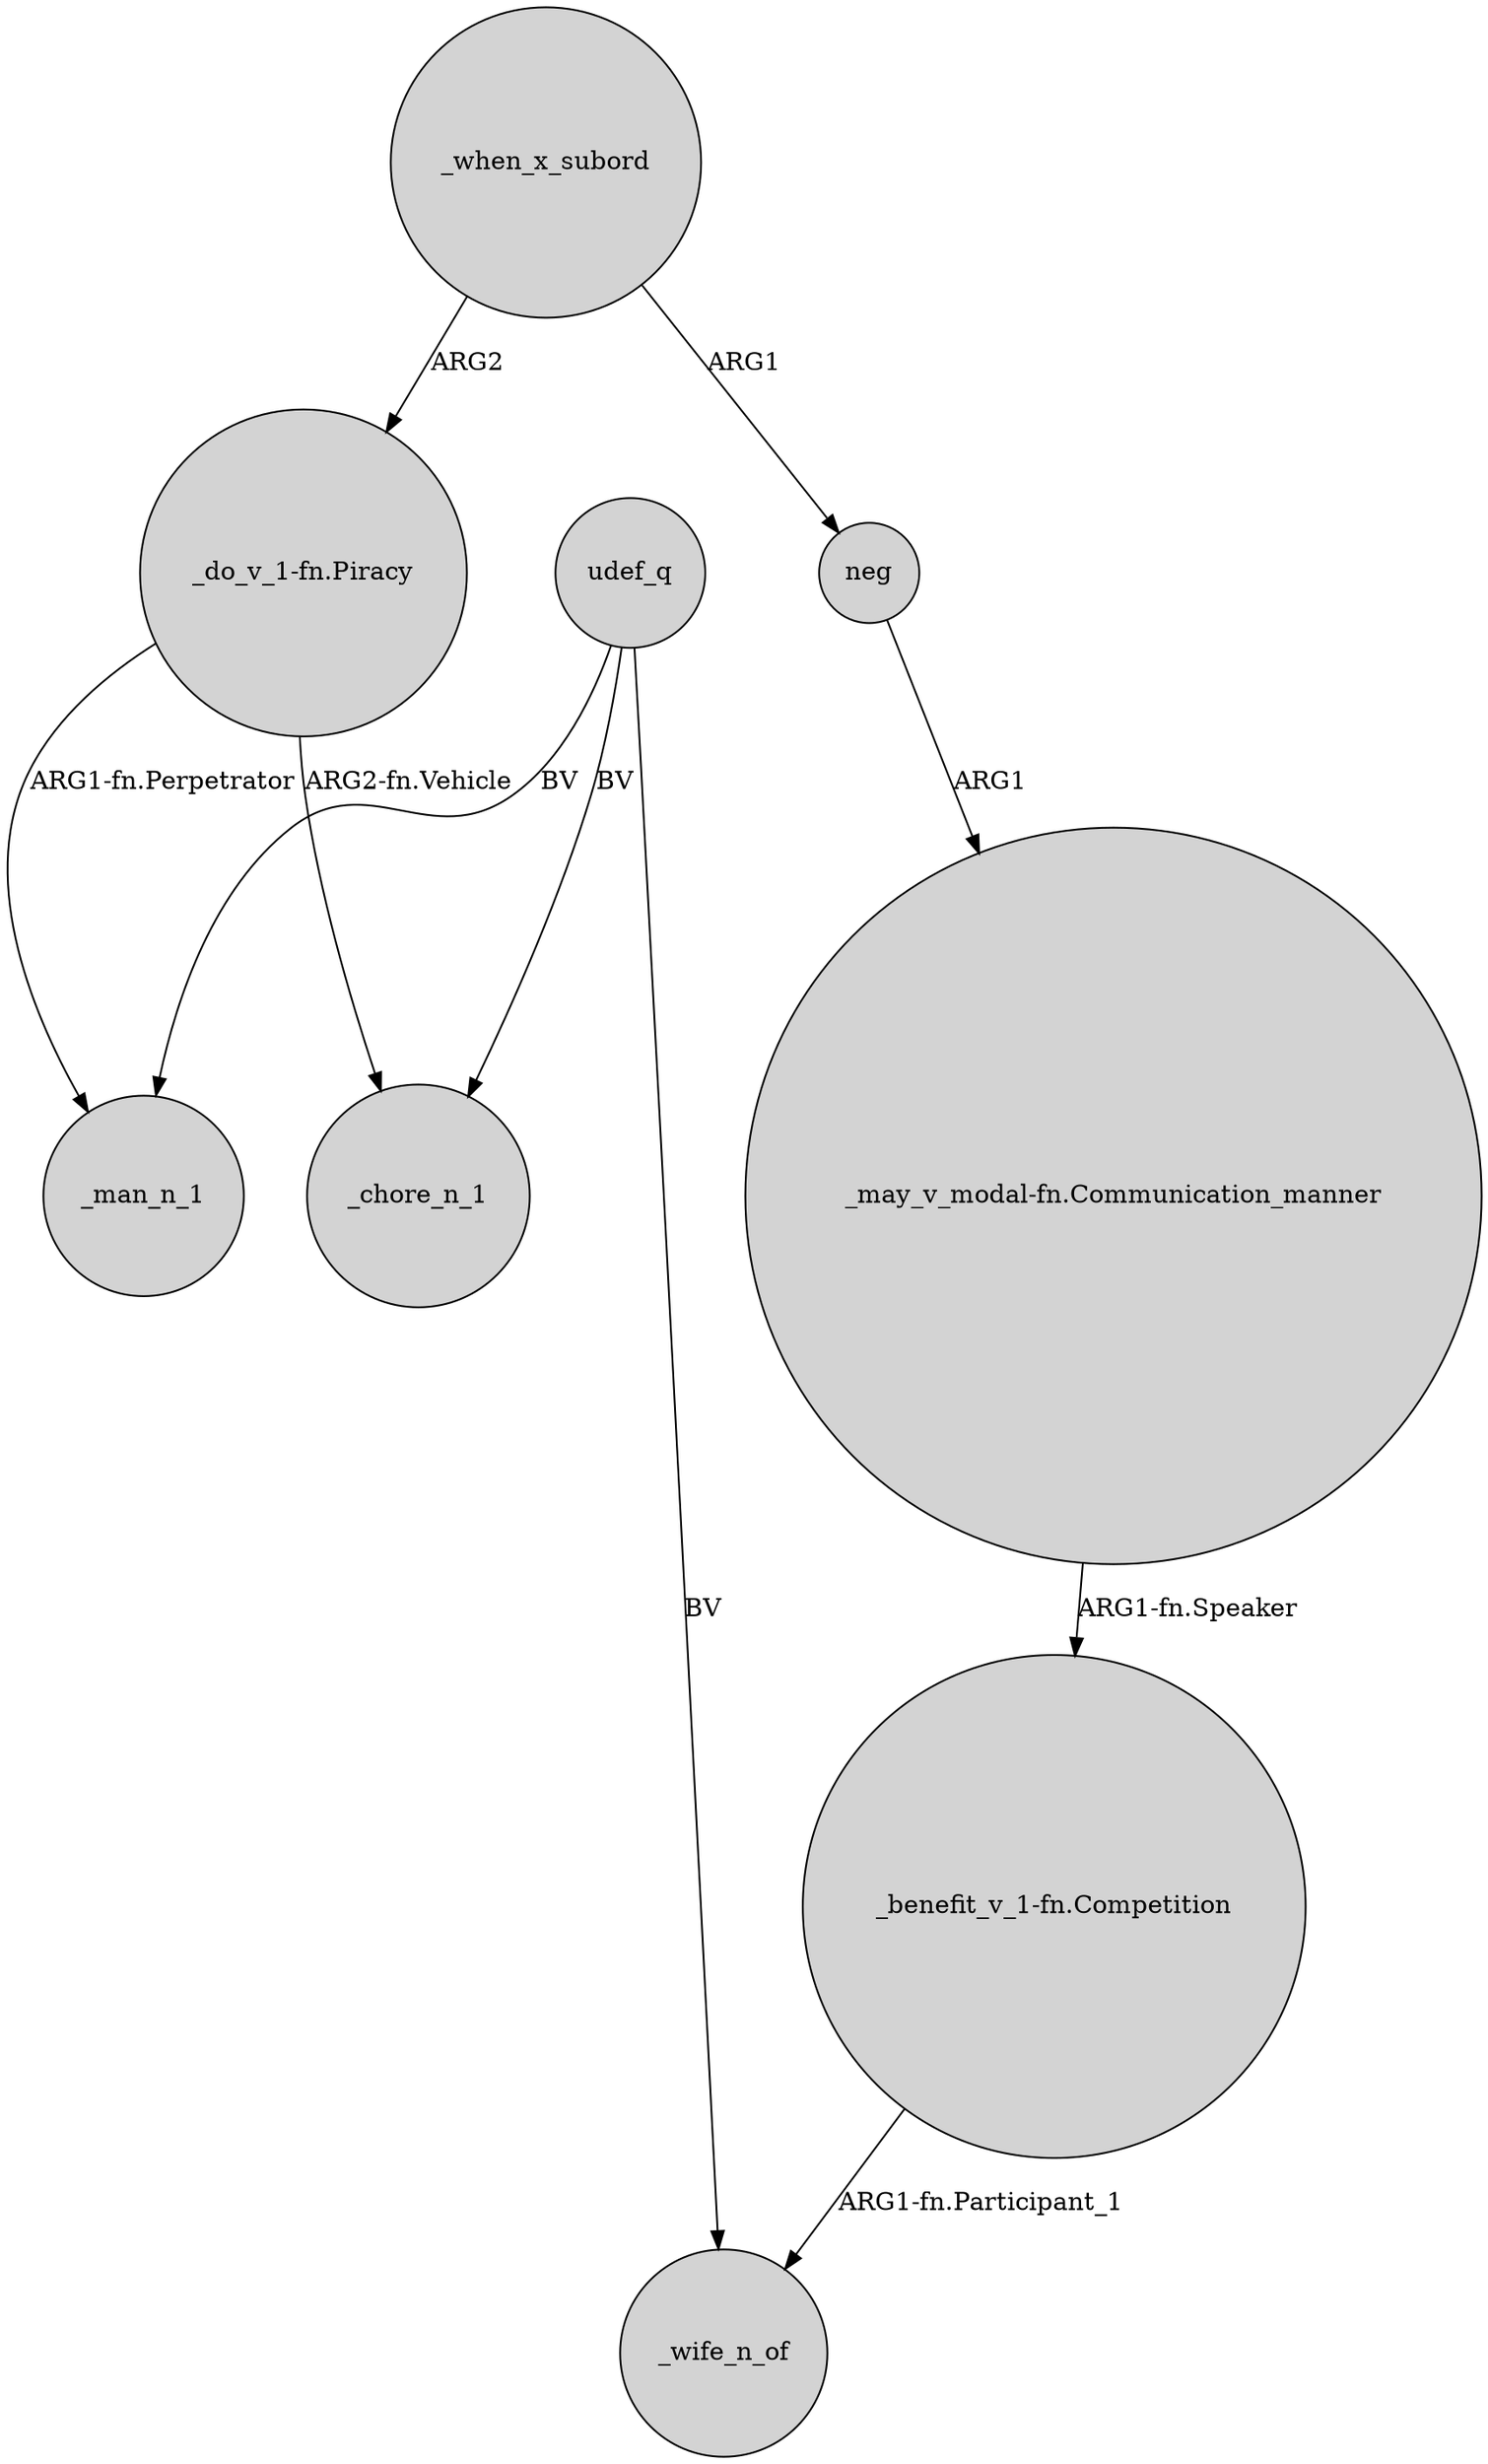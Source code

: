 digraph {
	node [shape=circle style=filled]
	"_do_v_1-fn.Piracy" -> _man_n_1 [label="ARG1-fn.Perpetrator"]
	udef_q -> _chore_n_1 [label=BV]
	neg -> "_may_v_modal-fn.Communication_manner" [label=ARG1]
	_when_x_subord -> neg [label=ARG1]
	"_benefit_v_1-fn.Competition" -> _wife_n_of [label="ARG1-fn.Participant_1"]
	_when_x_subord -> "_do_v_1-fn.Piracy" [label=ARG2]
	udef_q -> _man_n_1 [label=BV]
	udef_q -> _wife_n_of [label=BV]
	"_may_v_modal-fn.Communication_manner" -> "_benefit_v_1-fn.Competition" [label="ARG1-fn.Speaker"]
	"_do_v_1-fn.Piracy" -> _chore_n_1 [label="ARG2-fn.Vehicle"]
}
